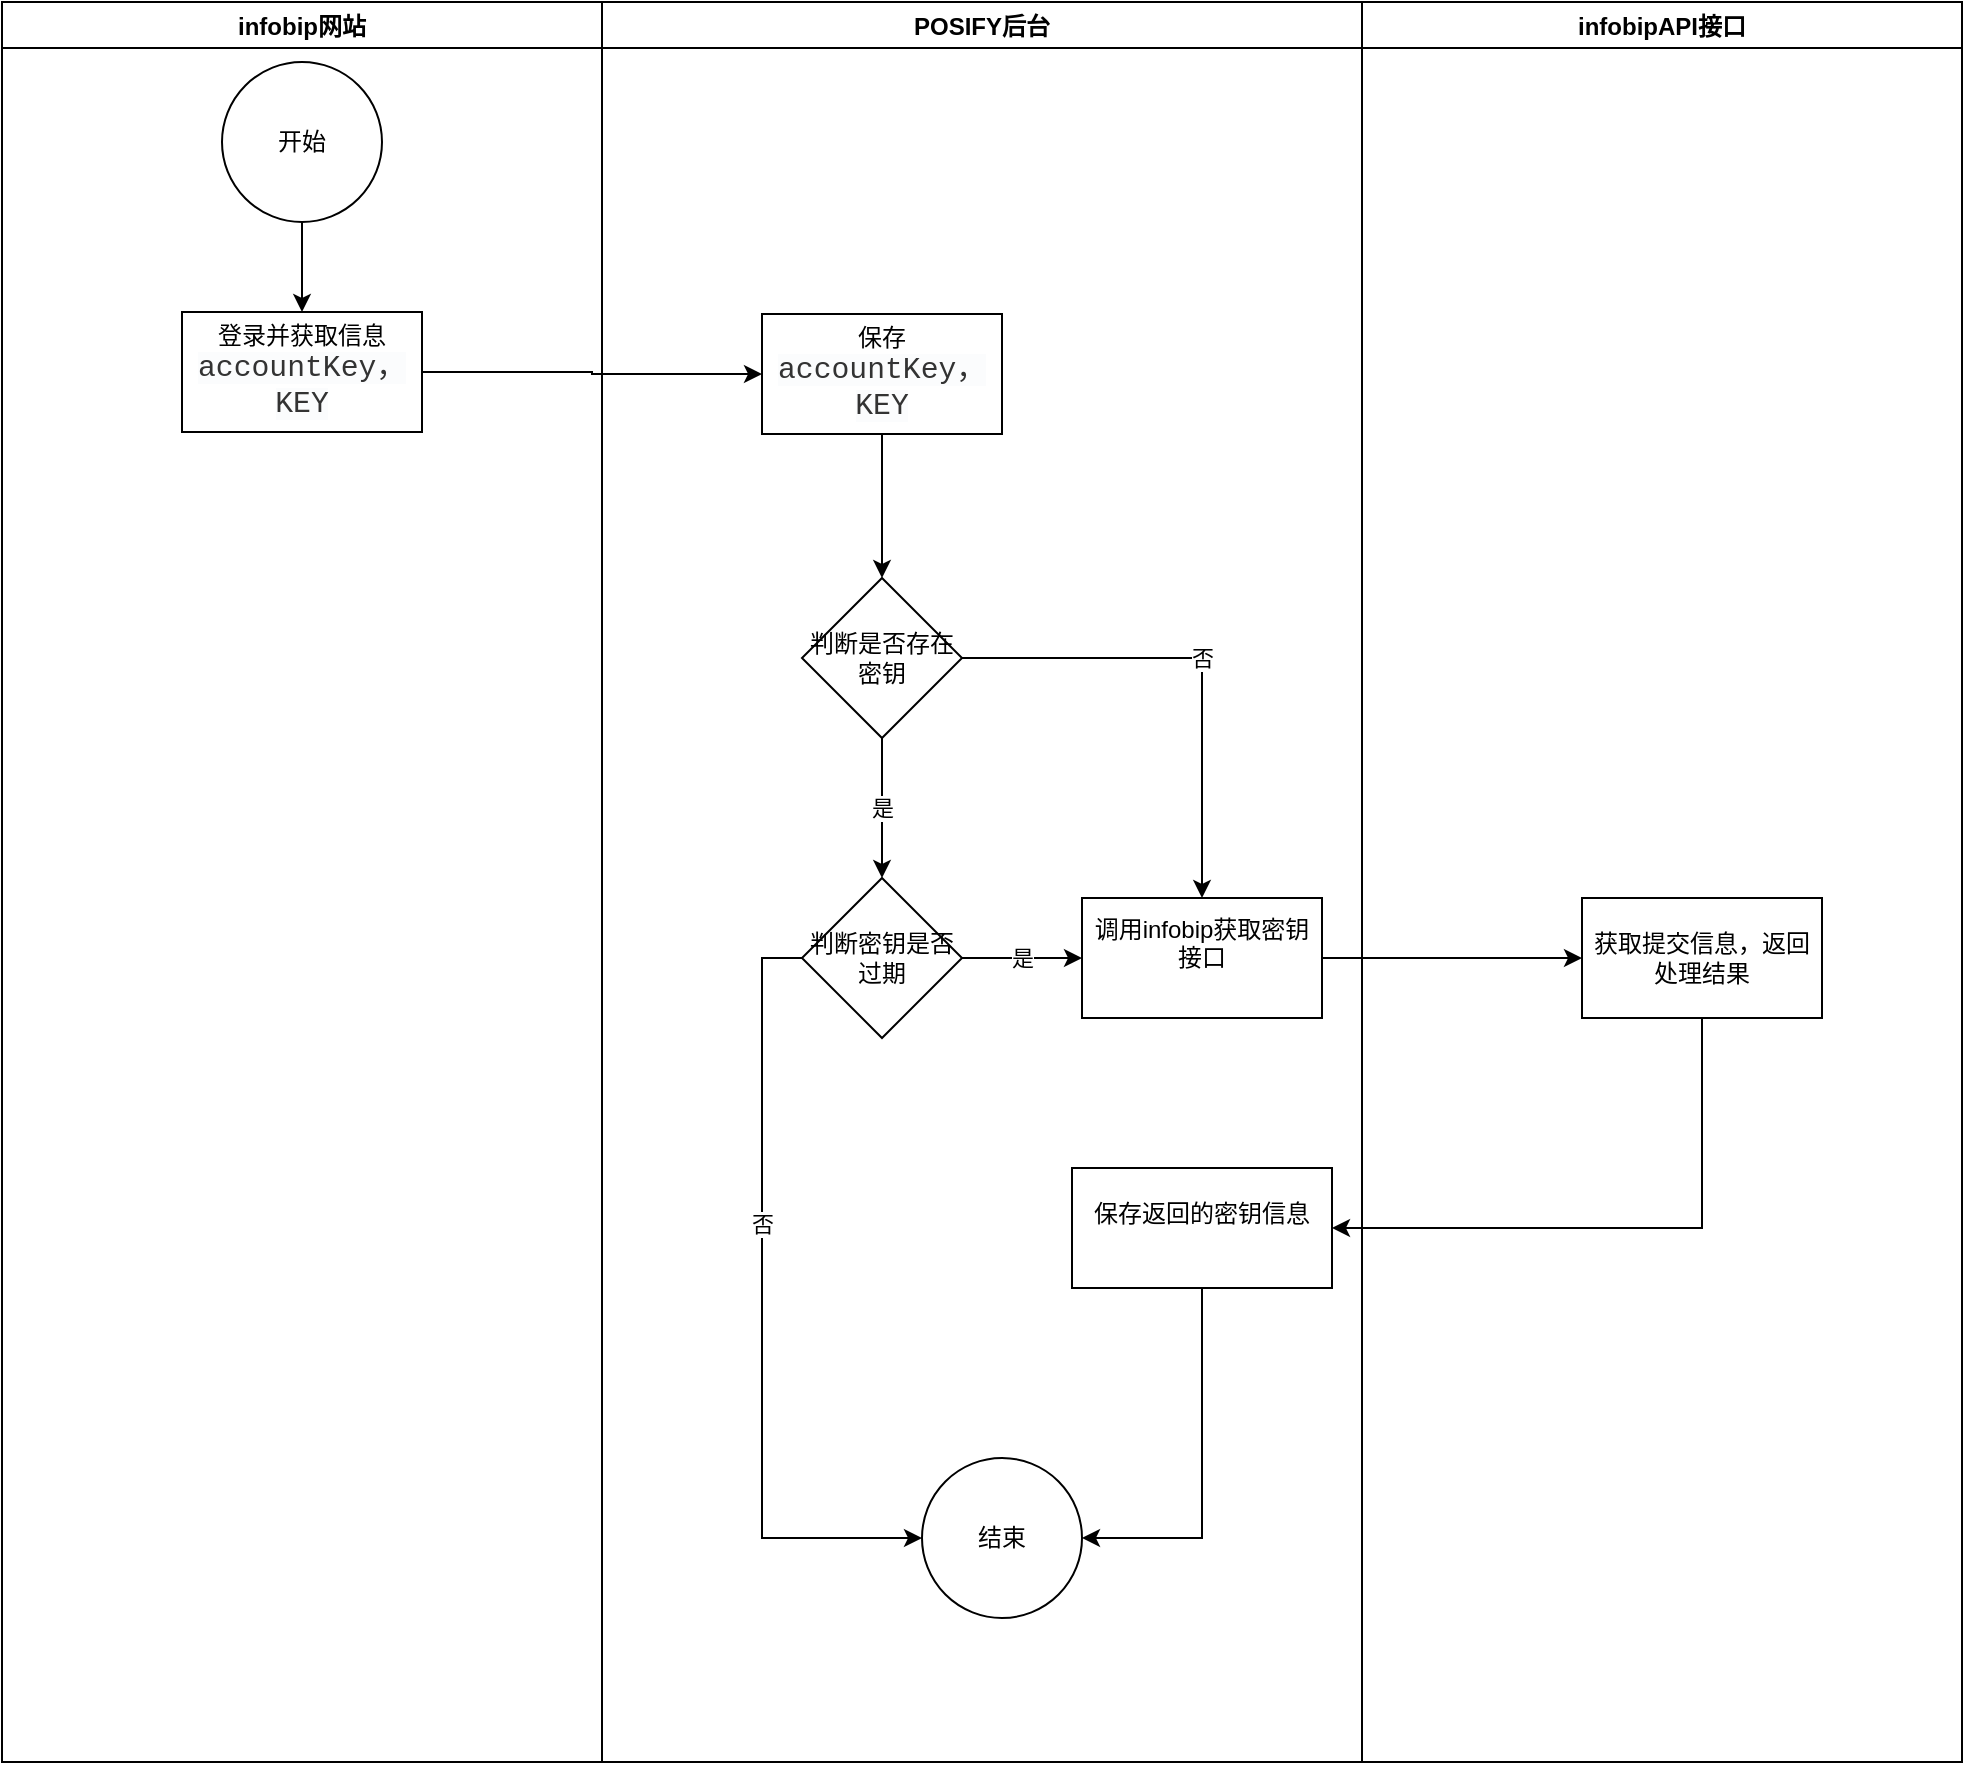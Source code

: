 <mxfile version="15.7.3" type="github" pages="5">
  <diagram id="ryvbqk-ZNsN8QwoeO9NE" name="获取 api密钥">
    <mxGraphModel dx="1504" dy="671" grid="1" gridSize="10" guides="1" tooltips="1" connect="1" arrows="1" fold="1" page="1" pageScale="1" pageWidth="827" pageHeight="1169" math="0" shadow="0">
      <root>
        <mxCell id="0" />
        <mxCell id="1" parent="0" />
        <mxCell id="VXNIJcMGMV9BCOW369Uq-3" value="infobip网站" style="swimlane;" vertex="1" parent="1">
          <mxGeometry x="50" y="40" width="300" height="880" as="geometry" />
        </mxCell>
        <mxCell id="VXNIJcMGMV9BCOW369Uq-4" style="edgeStyle=orthogonalEdgeStyle;rounded=0;orthogonalLoop=1;jettySize=auto;html=1;exitX=0.5;exitY=1;exitDx=0;exitDy=0;entryX=0.5;entryY=0;entryDx=0;entryDy=0;" edge="1" parent="VXNIJcMGMV9BCOW369Uq-3" source="VXNIJcMGMV9BCOW369Uq-1" target="VXNIJcMGMV9BCOW369Uq-2">
          <mxGeometry relative="1" as="geometry" />
        </mxCell>
        <mxCell id="VXNIJcMGMV9BCOW369Uq-1" value="开始" style="ellipse;whiteSpace=wrap;html=1;aspect=fixed;" vertex="1" parent="VXNIJcMGMV9BCOW369Uq-3">
          <mxGeometry x="110" y="30" width="80" height="80" as="geometry" />
        </mxCell>
        <mxCell id="VXNIJcMGMV9BCOW369Uq-2" value="&lt;div&gt;登录并获取信息&lt;/div&gt;&lt;div&gt;&lt;span style=&quot;color: rgb(51 , 51 , 51) ; font-family: &amp;#34;courier&amp;#34; , monospace ; font-size: 14.864px ; font-style: normal ; font-weight: 400 ; letter-spacing: normal ; text-align: left ; text-indent: 0px ; text-transform: none ; word-spacing: 0px ; background-color: rgb(251 , 252 , 253) ; display: inline ; float: none&quot;&gt;accountKey，KEY&lt;/span&gt;&lt;/div&gt;" style="rounded=0;whiteSpace=wrap;html=1;" vertex="1" parent="VXNIJcMGMV9BCOW369Uq-3">
          <mxGeometry x="90" y="155" width="120" height="60" as="geometry" />
        </mxCell>
        <mxCell id="VXNIJcMGMV9BCOW369Uq-5" value="POSIFY后台" style="swimlane;" vertex="1" parent="1">
          <mxGeometry x="350" y="40" width="380" height="880" as="geometry" />
        </mxCell>
        <mxCell id="VXNIJcMGMV9BCOW369Uq-9" value="&lt;div&gt;调用infobip获取密钥接口&lt;/div&gt;&lt;div&gt;&lt;br&gt;&lt;/div&gt;" style="whiteSpace=wrap;html=1;rounded=0;" vertex="1" parent="VXNIJcMGMV9BCOW369Uq-5">
          <mxGeometry x="240" y="448" width="120" height="60" as="geometry" />
        </mxCell>
        <mxCell id="VXNIJcMGMV9BCOW369Uq-18" value="结束" style="ellipse;whiteSpace=wrap;html=1;aspect=fixed;" vertex="1" parent="VXNIJcMGMV9BCOW369Uq-5">
          <mxGeometry x="160" y="728" width="80" height="80" as="geometry" />
        </mxCell>
        <mxCell id="HNuJco2PfjLpffDVuKKM-13" style="edgeStyle=orthogonalEdgeStyle;rounded=0;orthogonalLoop=1;jettySize=auto;html=1;exitX=0.5;exitY=1;exitDx=0;exitDy=0;entryX=1;entryY=0.5;entryDx=0;entryDy=0;" edge="1" parent="VXNIJcMGMV9BCOW369Uq-5" source="qrnkrp61gkWXAQmg1mGy-2" target="VXNIJcMGMV9BCOW369Uq-18">
          <mxGeometry relative="1" as="geometry" />
        </mxCell>
        <mxCell id="qrnkrp61gkWXAQmg1mGy-2" value="&lt;div&gt;保存返回的密钥信息&lt;/div&gt;&lt;div&gt;&lt;br&gt;&lt;/div&gt;" style="whiteSpace=wrap;html=1;rounded=0;" vertex="1" parent="VXNIJcMGMV9BCOW369Uq-5">
          <mxGeometry x="235" y="583" width="130" height="60" as="geometry" />
        </mxCell>
        <mxCell id="HNuJco2PfjLpffDVuKKM-5" style="edgeStyle=orthogonalEdgeStyle;rounded=0;orthogonalLoop=1;jettySize=auto;html=1;exitX=0.5;exitY=1;exitDx=0;exitDy=0;entryX=0.5;entryY=0;entryDx=0;entryDy=0;" edge="1" parent="VXNIJcMGMV9BCOW369Uq-5" source="HNuJco2PfjLpffDVuKKM-1" target="HNuJco2PfjLpffDVuKKM-2">
          <mxGeometry relative="1" as="geometry" />
        </mxCell>
        <mxCell id="HNuJco2PfjLpffDVuKKM-1" value="&lt;div&gt;保存&lt;/div&gt;&lt;div&gt;&lt;span style=&quot;color: rgb(51 , 51 , 51) ; font-family: &amp;#34;courier&amp;#34; , monospace ; font-size: 14.864px ; font-style: normal ; font-weight: 400 ; letter-spacing: normal ; text-align: left ; text-indent: 0px ; text-transform: none ; word-spacing: 0px ; background-color: rgb(251 , 252 , 253) ; display: inline ; float: none&quot;&gt;accountKey，KEY&lt;/span&gt;&lt;/div&gt;" style="rounded=0;whiteSpace=wrap;html=1;" vertex="1" parent="VXNIJcMGMV9BCOW369Uq-5">
          <mxGeometry x="80" y="156" width="120" height="60" as="geometry" />
        </mxCell>
        <mxCell id="HNuJco2PfjLpffDVuKKM-4" value="是" style="edgeStyle=orthogonalEdgeStyle;rounded=0;orthogonalLoop=1;jettySize=auto;html=1;exitX=0.5;exitY=1;exitDx=0;exitDy=0;entryX=0.5;entryY=0;entryDx=0;entryDy=0;" edge="1" parent="VXNIJcMGMV9BCOW369Uq-5" source="HNuJco2PfjLpffDVuKKM-2" target="HNuJco2PfjLpffDVuKKM-3">
          <mxGeometry relative="1" as="geometry" />
        </mxCell>
        <mxCell id="HNuJco2PfjLpffDVuKKM-8" value="否" style="edgeStyle=orthogonalEdgeStyle;rounded=0;orthogonalLoop=1;jettySize=auto;html=1;exitX=1;exitY=0.5;exitDx=0;exitDy=0;entryX=0.5;entryY=0;entryDx=0;entryDy=0;" edge="1" parent="VXNIJcMGMV9BCOW369Uq-5" source="HNuJco2PfjLpffDVuKKM-2" target="VXNIJcMGMV9BCOW369Uq-9">
          <mxGeometry relative="1" as="geometry" />
        </mxCell>
        <mxCell id="HNuJco2PfjLpffDVuKKM-2" value="判断是否存在密钥" style="rhombus;whiteSpace=wrap;html=1;" vertex="1" parent="VXNIJcMGMV9BCOW369Uq-5">
          <mxGeometry x="100" y="288" width="80" height="80" as="geometry" />
        </mxCell>
        <mxCell id="HNuJco2PfjLpffDVuKKM-6" style="edgeStyle=orthogonalEdgeStyle;rounded=0;orthogonalLoop=1;jettySize=auto;html=1;exitX=0;exitY=0.5;exitDx=0;exitDy=0;entryX=0;entryY=0.5;entryDx=0;entryDy=0;" edge="1" parent="VXNIJcMGMV9BCOW369Uq-5" source="HNuJco2PfjLpffDVuKKM-3" target="VXNIJcMGMV9BCOW369Uq-18">
          <mxGeometry relative="1" as="geometry" />
        </mxCell>
        <mxCell id="HNuJco2PfjLpffDVuKKM-7" value="否" style="edgeLabel;html=1;align=center;verticalAlign=middle;resizable=0;points=[];" vertex="1" connectable="0" parent="HNuJco2PfjLpffDVuKKM-6">
          <mxGeometry x="-0.216" relative="1" as="geometry">
            <mxPoint as="offset" />
          </mxGeometry>
        </mxCell>
        <mxCell id="HNuJco2PfjLpffDVuKKM-9" value="是" style="edgeStyle=orthogonalEdgeStyle;rounded=0;orthogonalLoop=1;jettySize=auto;html=1;exitX=1;exitY=0.5;exitDx=0;exitDy=0;entryX=0;entryY=0.5;entryDx=0;entryDy=0;" edge="1" parent="VXNIJcMGMV9BCOW369Uq-5" source="HNuJco2PfjLpffDVuKKM-3" target="VXNIJcMGMV9BCOW369Uq-9">
          <mxGeometry relative="1" as="geometry" />
        </mxCell>
        <mxCell id="HNuJco2PfjLpffDVuKKM-3" value="判断密钥是否过期" style="rhombus;whiteSpace=wrap;html=1;" vertex="1" parent="VXNIJcMGMV9BCOW369Uq-5">
          <mxGeometry x="100" y="438" width="80" height="80" as="geometry" />
        </mxCell>
        <mxCell id="VXNIJcMGMV9BCOW369Uq-11" value="infobipAPI接口" style="swimlane;" vertex="1" parent="1">
          <mxGeometry x="730" y="40" width="300" height="880" as="geometry" />
        </mxCell>
        <mxCell id="VXNIJcMGMV9BCOW369Uq-14" value="&lt;div&gt;获取提交信息，返回处理结果&lt;/div&gt;" style="rounded=0;whiteSpace=wrap;html=1;" vertex="1" parent="VXNIJcMGMV9BCOW369Uq-11">
          <mxGeometry x="110" y="448" width="120" height="60" as="geometry" />
        </mxCell>
        <mxCell id="VXNIJcMGMV9BCOW369Uq-15" style="edgeStyle=orthogonalEdgeStyle;rounded=0;orthogonalLoop=1;jettySize=auto;html=1;exitX=1;exitY=0.5;exitDx=0;exitDy=0;entryX=0;entryY=0.5;entryDx=0;entryDy=0;" edge="1" parent="1" source="VXNIJcMGMV9BCOW369Uq-9" target="VXNIJcMGMV9BCOW369Uq-14">
          <mxGeometry relative="1" as="geometry" />
        </mxCell>
        <mxCell id="qrnkrp61gkWXAQmg1mGy-3" style="edgeStyle=orthogonalEdgeStyle;rounded=0;orthogonalLoop=1;jettySize=auto;html=1;exitX=0.5;exitY=1;exitDx=0;exitDy=0;entryX=1;entryY=0.5;entryDx=0;entryDy=0;" edge="1" parent="1" source="VXNIJcMGMV9BCOW369Uq-14" target="qrnkrp61gkWXAQmg1mGy-2">
          <mxGeometry relative="1" as="geometry" />
        </mxCell>
        <mxCell id="HNuJco2PfjLpffDVuKKM-15" style="edgeStyle=orthogonalEdgeStyle;rounded=0;orthogonalLoop=1;jettySize=auto;html=1;exitX=1;exitY=0.5;exitDx=0;exitDy=0;entryX=0;entryY=0.5;entryDx=0;entryDy=0;" edge="1" parent="1" source="VXNIJcMGMV9BCOW369Uq-2" target="HNuJco2PfjLpffDVuKKM-1">
          <mxGeometry relative="1" as="geometry" />
        </mxCell>
      </root>
    </mxGraphModel>
  </diagram>
  <diagram id="_30CKgocaFx55ZzXazts" name="发送短信">
    <mxGraphModel dx="2331" dy="671" grid="1" gridSize="10" guides="1" tooltips="1" connect="1" arrows="1" fold="1" page="1" pageScale="1" pageWidth="827" pageHeight="1169" math="0" shadow="0">
      <root>
        <mxCell id="8a_C5NSylt2EwznAyfNQ-0" />
        <mxCell id="8a_C5NSylt2EwznAyfNQ-1" parent="8a_C5NSylt2EwznAyfNQ-0" />
        <mxCell id="8a_C5NSylt2EwznAyfNQ-2" value="商户" style="swimlane;" vertex="1" parent="8a_C5NSylt2EwznAyfNQ-1">
          <mxGeometry x="102" y="70" width="280" height="1670" as="geometry" />
        </mxCell>
        <mxCell id="KUuGD_P3ka4CuAPp_erH-10" style="edgeStyle=orthogonalEdgeStyle;rounded=0;orthogonalLoop=1;jettySize=auto;html=1;exitX=0.5;exitY=1;exitDx=0;exitDy=0;entryX=0.5;entryY=0;entryDx=0;entryDy=0;" edge="1" parent="8a_C5NSylt2EwznAyfNQ-2" source="KUuGD_P3ka4CuAPp_erH-3" target="KUuGD_P3ka4CuAPp_erH-4">
          <mxGeometry relative="1" as="geometry" />
        </mxCell>
        <mxCell id="KUuGD_P3ka4CuAPp_erH-3" value="登录并进入订单处理页面" style="rounded=0;whiteSpace=wrap;html=1;" vertex="1" parent="8a_C5NSylt2EwznAyfNQ-2">
          <mxGeometry x="80" y="413" width="120" height="60" as="geometry" />
        </mxCell>
        <mxCell id="KUuGD_P3ka4CuAPp_erH-4" value="确认订单" style="rounded=0;whiteSpace=wrap;html=1;" vertex="1" parent="8a_C5NSylt2EwznAyfNQ-2">
          <mxGeometry x="80" y="513" width="120" height="60" as="geometry" />
        </mxCell>
        <mxCell id="KUuGD_P3ka4CuAPp_erH-5" value="posify后台" style="swimlane;" vertex="1" parent="8a_C5NSylt2EwznAyfNQ-1">
          <mxGeometry x="382" y="70" width="288" height="1670" as="geometry" />
        </mxCell>
        <mxCell id="U_s81cUUKT0DK98eSvAj-14" style="edgeStyle=orthogonalEdgeStyle;rounded=0;orthogonalLoop=1;jettySize=auto;html=1;exitX=0.5;exitY=1;exitDx=0;exitDy=0;entryX=0.5;entryY=0;entryDx=0;entryDy=0;" edge="1" parent="KUuGD_P3ka4CuAPp_erH-5" source="U_s81cUUKT0DK98eSvAj-11" target="U_s81cUUKT0DK98eSvAj-13">
          <mxGeometry relative="1" as="geometry" />
        </mxCell>
        <mxCell id="U_s81cUUKT0DK98eSvAj-11" value="&lt;div&gt;获取订单状态&lt;/div&gt;&lt;div&gt;商户信息&lt;br&gt;&lt;/div&gt;" style="rounded=0;whiteSpace=wrap;html=1;" vertex="1" parent="KUuGD_P3ka4CuAPp_erH-5">
          <mxGeometry x="79" y="513" width="120" height="60" as="geometry" />
        </mxCell>
        <mxCell id="U_s81cUUKT0DK98eSvAj-17" style="edgeStyle=orthogonalEdgeStyle;rounded=0;orthogonalLoop=1;jettySize=auto;html=1;exitX=0.5;exitY=1;exitDx=0;exitDy=0;entryX=0.5;entryY=0;entryDx=0;entryDy=0;" edge="1" parent="KUuGD_P3ka4CuAPp_erH-5" source="U_s81cUUKT0DK98eSvAj-13" target="U_s81cUUKT0DK98eSvAj-15">
          <mxGeometry relative="1" as="geometry" />
        </mxCell>
        <mxCell id="U_s81cUUKT0DK98eSvAj-18" value="是" style="edgeLabel;html=1;align=center;verticalAlign=middle;resizable=0;points=[];" vertex="1" connectable="0" parent="U_s81cUUKT0DK98eSvAj-17">
          <mxGeometry x="-0.347" relative="1" as="geometry">
            <mxPoint as="offset" />
          </mxGeometry>
        </mxCell>
        <mxCell id="U_s81cUUKT0DK98eSvAj-13" value="判断是否有infobip短信通知权限" style="rhombus;whiteSpace=wrap;html=1;" vertex="1" parent="KUuGD_P3ka4CuAPp_erH-5">
          <mxGeometry x="69" y="633" width="140" height="90" as="geometry" />
        </mxCell>
        <mxCell id="U_s81cUUKT0DK98eSvAj-24" style="edgeStyle=orthogonalEdgeStyle;rounded=0;orthogonalLoop=1;jettySize=auto;html=1;exitX=0.5;exitY=1;exitDx=0;exitDy=0;entryX=0.5;entryY=0;entryDx=0;entryDy=0;" edge="1" parent="KUuGD_P3ka4CuAPp_erH-5" source="U_s81cUUKT0DK98eSvAj-15" target="U_s81cUUKT0DK98eSvAj-23">
          <mxGeometry relative="1" as="geometry" />
        </mxCell>
        <mxCell id="U_s81cUUKT0DK98eSvAj-25" value="否" style="edgeLabel;html=1;align=center;verticalAlign=middle;resizable=0;points=[];" vertex="1" connectable="0" parent="U_s81cUUKT0DK98eSvAj-24">
          <mxGeometry x="-0.273" y="-1" relative="1" as="geometry">
            <mxPoint as="offset" />
          </mxGeometry>
        </mxCell>
        <mxCell id="U_s81cUUKT0DK98eSvAj-15" value="判断权限是否过期" style="rhombus;whiteSpace=wrap;html=1;" vertex="1" parent="KUuGD_P3ka4CuAPp_erH-5">
          <mxGeometry x="69" y="793" width="140" height="90" as="geometry" />
        </mxCell>
        <mxCell id="_tnfDghtLD2WAHfriU_H-1" style="edgeStyle=orthogonalEdgeStyle;rounded=0;orthogonalLoop=1;jettySize=auto;html=1;exitX=0.5;exitY=1;exitDx=0;exitDy=0;" edge="1" parent="KUuGD_P3ka4CuAPp_erH-5" source="U_s81cUUKT0DK98eSvAj-23" target="_tnfDghtLD2WAHfriU_H-0">
          <mxGeometry relative="1" as="geometry" />
        </mxCell>
        <mxCell id="U_s81cUUKT0DK98eSvAj-23" value="获取确认订单模板内容、订购用户手机号" style="rounded=0;whiteSpace=wrap;html=1;" vertex="1" parent="KUuGD_P3ka4CuAPp_erH-5">
          <mxGeometry x="79" y="963" width="120" height="60" as="geometry" />
        </mxCell>
        <mxCell id="_tnfDghtLD2WAHfriU_H-2" style="edgeStyle=orthogonalEdgeStyle;rounded=0;orthogonalLoop=1;jettySize=auto;html=1;exitX=0.5;exitY=1;exitDx=0;exitDy=0;entryX=0.5;entryY=0;entryDx=0;entryDy=0;" edge="1" parent="KUuGD_P3ka4CuAPp_erH-5" source="_tnfDghtLD2WAHfriU_H-0" target="KUuGD_P3ka4CuAPp_erH-14">
          <mxGeometry relative="1" as="geometry" />
        </mxCell>
        <mxCell id="_tnfDghtLD2WAHfriU_H-0" value="获取infobip密钥" style="rounded=0;whiteSpace=wrap;html=1;" vertex="1" parent="KUuGD_P3ka4CuAPp_erH-5">
          <mxGeometry x="79" y="1083" width="120" height="60" as="geometry" />
        </mxCell>
        <mxCell id="_tnfDghtLD2WAHfriU_H-9" style="edgeStyle=orthogonalEdgeStyle;rounded=0;orthogonalLoop=1;jettySize=auto;html=1;exitX=0.5;exitY=1;exitDx=0;exitDy=0;" edge="1" parent="KUuGD_P3ka4CuAPp_erH-5" source="KUuGD_P3ka4CuAPp_erH-14" target="_tnfDghtLD2WAHfriU_H-8">
          <mxGeometry relative="1" as="geometry" />
        </mxCell>
        <mxCell id="KUuGD_P3ka4CuAPp_erH-14" value="调用infobipAPI短信发送接口" style="rounded=0;whiteSpace=wrap;html=1;" vertex="1" parent="KUuGD_P3ka4CuAPp_erH-5">
          <mxGeometry x="79" y="1193" width="120" height="60" as="geometry" />
        </mxCell>
        <mxCell id="U_s81cUUKT0DK98eSvAj-9" value="保存订购信息并生成订单信息" style="rounded=0;whiteSpace=wrap;html=1;" vertex="1" parent="KUuGD_P3ka4CuAPp_erH-5">
          <mxGeometry x="87" y="340" width="120" height="60" as="geometry" />
        </mxCell>
        <mxCell id="_tnfDghtLD2WAHfriU_H-8" value="保存短信内容到数据库" style="rounded=0;whiteSpace=wrap;html=1;" vertex="1" parent="KUuGD_P3ka4CuAPp_erH-5">
          <mxGeometry x="79" y="1310" width="120" height="60" as="geometry" />
        </mxCell>
        <mxCell id="U_s81cUUKT0DK98eSvAj-0" value="购物用户" style="swimlane;" vertex="1" parent="8a_C5NSylt2EwznAyfNQ-1">
          <mxGeometry x="-178" y="70" width="280" height="1670" as="geometry" />
        </mxCell>
        <mxCell id="U_s81cUUKT0DK98eSvAj-1" style="edgeStyle=orthogonalEdgeStyle;rounded=0;orthogonalLoop=1;jettySize=auto;html=1;exitX=0.5;exitY=1;exitDx=0;exitDy=0;entryX=0.5;entryY=0;entryDx=0;entryDy=0;" edge="1" parent="U_s81cUUKT0DK98eSvAj-0" source="U_s81cUUKT0DK98eSvAj-2" target="U_s81cUUKT0DK98eSvAj-4">
          <mxGeometry relative="1" as="geometry" />
        </mxCell>
        <mxCell id="U_s81cUUKT0DK98eSvAj-2" value="开始" style="ellipse;whiteSpace=wrap;html=1;aspect=fixed;" vertex="1" parent="U_s81cUUKT0DK98eSvAj-0">
          <mxGeometry x="100" y="40" width="80" height="80" as="geometry" />
        </mxCell>
        <mxCell id="U_s81cUUKT0DK98eSvAj-3" style="edgeStyle=orthogonalEdgeStyle;rounded=0;orthogonalLoop=1;jettySize=auto;html=1;exitX=0.5;exitY=1;exitDx=0;exitDy=0;entryX=0.5;entryY=0;entryDx=0;entryDy=0;" edge="1" parent="U_s81cUUKT0DK98eSvAj-0" source="U_s81cUUKT0DK98eSvAj-4" target="U_s81cUUKT0DK98eSvAj-6">
          <mxGeometry relative="1" as="geometry" />
        </mxCell>
        <mxCell id="U_s81cUUKT0DK98eSvAj-4" value="选购商品" style="rounded=0;whiteSpace=wrap;html=1;" vertex="1" parent="U_s81cUUKT0DK98eSvAj-0">
          <mxGeometry x="80" y="150" width="120" height="60" as="geometry" />
        </mxCell>
        <mxCell id="U_s81cUUKT0DK98eSvAj-5" style="edgeStyle=orthogonalEdgeStyle;rounded=0;orthogonalLoop=1;jettySize=auto;html=1;exitX=0.5;exitY=1;exitDx=0;exitDy=0;entryX=0.5;entryY=0;entryDx=0;entryDy=0;" edge="1" parent="U_s81cUUKT0DK98eSvAj-0" source="U_s81cUUKT0DK98eSvAj-6" target="U_s81cUUKT0DK98eSvAj-7">
          <mxGeometry relative="1" as="geometry" />
        </mxCell>
        <mxCell id="U_s81cUUKT0DK98eSvAj-6" value="&lt;div&gt;支付订购&lt;/div&gt;&lt;div&gt;选择订阅通知&lt;br&gt;&lt;/div&gt;" style="rounded=0;whiteSpace=wrap;html=1;" vertex="1" parent="U_s81cUUKT0DK98eSvAj-0">
          <mxGeometry x="80" y="250" width="120" height="60" as="geometry" />
        </mxCell>
        <mxCell id="U_s81cUUKT0DK98eSvAj-7" value="确认订购" style="rounded=0;whiteSpace=wrap;html=1;" vertex="1" parent="U_s81cUUKT0DK98eSvAj-0">
          <mxGeometry x="80" y="340" width="120" height="60" as="geometry" />
        </mxCell>
        <mxCell id="KUuGD_P3ka4CuAPp_erH-27" value="结束" style="ellipse;whiteSpace=wrap;html=1;aspect=fixed;" vertex="1" parent="U_s81cUUKT0DK98eSvAj-0">
          <mxGeometry x="90" y="1510" width="80" height="80" as="geometry" />
        </mxCell>
        <mxCell id="_tnfDghtLD2WAHfriU_H-6" style="edgeStyle=orthogonalEdgeStyle;rounded=0;orthogonalLoop=1;jettySize=auto;html=1;exitX=0.5;exitY=1;exitDx=0;exitDy=0;entryX=0.5;entryY=0;entryDx=0;entryDy=0;" edge="1" parent="U_s81cUUKT0DK98eSvAj-0" source="KUuGD_P3ka4CuAPp_erH-26" target="KUuGD_P3ka4CuAPp_erH-27">
          <mxGeometry relative="1" as="geometry" />
        </mxCell>
        <mxCell id="KUuGD_P3ka4CuAPp_erH-26" value="接收信息(whatsapp)" style="rounded=0;whiteSpace=wrap;html=1;" vertex="1" parent="U_s81cUUKT0DK98eSvAj-0">
          <mxGeometry x="70" y="1390" width="120" height="60" as="geometry" />
        </mxCell>
        <mxCell id="U_s81cUUKT0DK98eSvAj-10" style="edgeStyle=orthogonalEdgeStyle;rounded=0;orthogonalLoop=1;jettySize=auto;html=1;exitX=1;exitY=0.5;exitDx=0;exitDy=0;entryX=0;entryY=0.5;entryDx=0;entryDy=0;" edge="1" parent="8a_C5NSylt2EwznAyfNQ-1" source="U_s81cUUKT0DK98eSvAj-7" target="U_s81cUUKT0DK98eSvAj-9">
          <mxGeometry relative="1" as="geometry" />
        </mxCell>
        <mxCell id="U_s81cUUKT0DK98eSvAj-12" style="edgeStyle=orthogonalEdgeStyle;rounded=0;orthogonalLoop=1;jettySize=auto;html=1;exitX=1;exitY=0.5;exitDx=0;exitDy=0;entryX=0;entryY=0.5;entryDx=0;entryDy=0;" edge="1" parent="8a_C5NSylt2EwznAyfNQ-1" source="KUuGD_P3ka4CuAPp_erH-4" target="U_s81cUUKT0DK98eSvAj-11">
          <mxGeometry relative="1" as="geometry" />
        </mxCell>
        <mxCell id="U_s81cUUKT0DK98eSvAj-19" style="edgeStyle=orthogonalEdgeStyle;rounded=0;orthogonalLoop=1;jettySize=auto;html=1;exitX=1;exitY=0.5;exitDx=0;exitDy=0;" edge="1" parent="8a_C5NSylt2EwznAyfNQ-1" source="U_s81cUUKT0DK98eSvAj-13">
          <mxGeometry relative="1" as="geometry">
            <mxPoint x="1010" y="675" as="sourcePoint" />
            <mxPoint x="-10" y="1620" as="targetPoint" />
            <Array as="points">
              <mxPoint x="1020" y="748" />
              <mxPoint x="1020" y="1620" />
            </Array>
          </mxGeometry>
        </mxCell>
        <mxCell id="U_s81cUUKT0DK98eSvAj-20" value="否" style="edgeLabel;html=1;align=center;verticalAlign=middle;resizable=0;points=[];" vertex="1" connectable="0" parent="U_s81cUUKT0DK98eSvAj-19">
          <mxGeometry x="-0.414" y="3" relative="1" as="geometry">
            <mxPoint as="offset" />
          </mxGeometry>
        </mxCell>
        <mxCell id="U_s81cUUKT0DK98eSvAj-21" style="edgeStyle=orthogonalEdgeStyle;rounded=0;orthogonalLoop=1;jettySize=auto;html=1;exitX=1;exitY=0.5;exitDx=0;exitDy=0;entryX=1;entryY=0.5;entryDx=0;entryDy=0;" edge="1" parent="8a_C5NSylt2EwznAyfNQ-1" source="U_s81cUUKT0DK98eSvAj-15" target="KUuGD_P3ka4CuAPp_erH-27">
          <mxGeometry relative="1" as="geometry">
            <mxPoint x="1080" y="1660" as="targetPoint" />
            <Array as="points">
              <mxPoint x="940" y="908" />
              <mxPoint x="940" y="1620" />
            </Array>
          </mxGeometry>
        </mxCell>
        <mxCell id="U_s81cUUKT0DK98eSvAj-22" value="是" style="edgeLabel;html=1;align=center;verticalAlign=middle;resizable=0;points=[];" vertex="1" connectable="0" parent="U_s81cUUKT0DK98eSvAj-21">
          <mxGeometry x="-0.63" y="2" relative="1" as="geometry">
            <mxPoint as="offset" />
          </mxGeometry>
        </mxCell>
        <mxCell id="KUuGD_P3ka4CuAPp_erH-0" value="infobipAPI接口" style="swimlane;" vertex="1" parent="8a_C5NSylt2EwznAyfNQ-1">
          <mxGeometry x="670" y="70" width="390" height="1670" as="geometry" />
        </mxCell>
        <mxCell id="KUuGD_P3ka4CuAPp_erH-15" value="获取短信内容并转发到用户" style="rounded=0;whiteSpace=wrap;html=1;" vertex="1" parent="KUuGD_P3ka4CuAPp_erH-0">
          <mxGeometry x="100" y="1193" width="120" height="60" as="geometry" />
        </mxCell>
        <mxCell id="_tnfDghtLD2WAHfriU_H-3" style="edgeStyle=orthogonalEdgeStyle;rounded=0;orthogonalLoop=1;jettySize=auto;html=1;exitX=1;exitY=0.5;exitDx=0;exitDy=0;entryX=0;entryY=0.5;entryDx=0;entryDy=0;" edge="1" parent="8a_C5NSylt2EwznAyfNQ-1" source="KUuGD_P3ka4CuAPp_erH-14" target="KUuGD_P3ka4CuAPp_erH-15">
          <mxGeometry relative="1" as="geometry" />
        </mxCell>
        <mxCell id="_tnfDghtLD2WAHfriU_H-5" style="edgeStyle=orthogonalEdgeStyle;rounded=0;orthogonalLoop=1;jettySize=auto;html=1;exitX=0.5;exitY=1;exitDx=0;exitDy=0;entryX=1;entryY=0.5;entryDx=0;entryDy=0;" edge="1" parent="8a_C5NSylt2EwznAyfNQ-1" source="KUuGD_P3ka4CuAPp_erH-15" target="KUuGD_P3ka4CuAPp_erH-26">
          <mxGeometry relative="1" as="geometry" />
        </mxCell>
        <mxCell id="_tnfDghtLD2WAHfriU_H-7" style="edgeStyle=orthogonalEdgeStyle;rounded=0;orthogonalLoop=1;jettySize=auto;html=1;exitX=0.5;exitY=1;exitDx=0;exitDy=0;entryX=1;entryY=0.5;entryDx=0;entryDy=0;" edge="1" parent="8a_C5NSylt2EwznAyfNQ-1" source="U_s81cUUKT0DK98eSvAj-9" target="KUuGD_P3ka4CuAPp_erH-3">
          <mxGeometry relative="1" as="geometry" />
        </mxCell>
      </root>
    </mxGraphModel>
  </diagram>
  <diagram name="发送文档" id="vFY1YneG36RUMzljFE0W">
    <mxGraphModel dx="2653" dy="814" grid="1" gridSize="10" guides="1" tooltips="1" connect="1" arrows="1" fold="1" page="1" pageScale="1" pageWidth="827" pageHeight="1169" math="0" shadow="0">
      <root>
        <mxCell id="IuBdFuqL8A6OsUO_qp1P-0" />
        <mxCell id="IuBdFuqL8A6OsUO_qp1P-1" parent="IuBdFuqL8A6OsUO_qp1P-0" />
        <mxCell id="Ab3Yeertppf3IKl7M-9i-0" value="商户" style="swimlane;" vertex="1" parent="IuBdFuqL8A6OsUO_qp1P-1">
          <mxGeometry x="102" y="70" width="280" height="1670" as="geometry" />
        </mxCell>
        <mxCell id="Ab3Yeertppf3IKl7M-9i-1" style="edgeStyle=orthogonalEdgeStyle;rounded=0;orthogonalLoop=1;jettySize=auto;html=1;exitX=0.5;exitY=1;exitDx=0;exitDy=0;entryX=0.5;entryY=0;entryDx=0;entryDy=0;" edge="1" parent="Ab3Yeertppf3IKl7M-9i-0" source="Ab3Yeertppf3IKl7M-9i-2" target="Ab3Yeertppf3IKl7M-9i-3">
          <mxGeometry relative="1" as="geometry" />
        </mxCell>
        <mxCell id="Ab3Yeertppf3IKl7M-9i-2" value="登录并进入订单处理页面" style="rounded=0;whiteSpace=wrap;html=1;" vertex="1" parent="Ab3Yeertppf3IKl7M-9i-0">
          <mxGeometry x="80" y="413" width="120" height="60" as="geometry" />
        </mxCell>
        <mxCell id="Ab3Yeertppf3IKl7M-9i-3" value="确认订单" style="rounded=0;whiteSpace=wrap;html=1;" vertex="1" parent="Ab3Yeertppf3IKl7M-9i-0">
          <mxGeometry x="80" y="513" width="120" height="60" as="geometry" />
        </mxCell>
        <mxCell id="Ab3Yeertppf3IKl7M-9i-4" value="posify后台" style="swimlane;" vertex="1" parent="IuBdFuqL8A6OsUO_qp1P-1">
          <mxGeometry x="382" y="70" width="288" height="1670" as="geometry" />
        </mxCell>
        <mxCell id="Ab3Yeertppf3IKl7M-9i-5" style="edgeStyle=orthogonalEdgeStyle;rounded=0;orthogonalLoop=1;jettySize=auto;html=1;exitX=0.5;exitY=1;exitDx=0;exitDy=0;entryX=0.5;entryY=0;entryDx=0;entryDy=0;" edge="1" parent="Ab3Yeertppf3IKl7M-9i-4" source="Ab3Yeertppf3IKl7M-9i-6" target="Ab3Yeertppf3IKl7M-9i-9">
          <mxGeometry relative="1" as="geometry" />
        </mxCell>
        <mxCell id="Ab3Yeertppf3IKl7M-9i-6" value="&lt;div&gt;获取订单状态&lt;/div&gt;&lt;div&gt;商户信息&lt;br&gt;&lt;/div&gt;" style="rounded=0;whiteSpace=wrap;html=1;" vertex="1" parent="Ab3Yeertppf3IKl7M-9i-4">
          <mxGeometry x="79" y="513" width="120" height="60" as="geometry" />
        </mxCell>
        <mxCell id="Ab3Yeertppf3IKl7M-9i-7" style="edgeStyle=orthogonalEdgeStyle;rounded=0;orthogonalLoop=1;jettySize=auto;html=1;exitX=0.5;exitY=1;exitDx=0;exitDy=0;entryX=0.5;entryY=0;entryDx=0;entryDy=0;" edge="1" parent="Ab3Yeertppf3IKl7M-9i-4" source="Ab3Yeertppf3IKl7M-9i-9" target="Ab3Yeertppf3IKl7M-9i-12">
          <mxGeometry relative="1" as="geometry" />
        </mxCell>
        <mxCell id="Ab3Yeertppf3IKl7M-9i-8" value="是" style="edgeLabel;html=1;align=center;verticalAlign=middle;resizable=0;points=[];" vertex="1" connectable="0" parent="Ab3Yeertppf3IKl7M-9i-7">
          <mxGeometry x="-0.347" relative="1" as="geometry">
            <mxPoint as="offset" />
          </mxGeometry>
        </mxCell>
        <mxCell id="Ab3Yeertppf3IKl7M-9i-9" value="判断是否有infobip文档权限" style="rhombus;whiteSpace=wrap;html=1;" vertex="1" parent="Ab3Yeertppf3IKl7M-9i-4">
          <mxGeometry x="69" y="633" width="140" height="90" as="geometry" />
        </mxCell>
        <mxCell id="Ab3Yeertppf3IKl7M-9i-10" style="edgeStyle=orthogonalEdgeStyle;rounded=0;orthogonalLoop=1;jettySize=auto;html=1;exitX=0.5;exitY=1;exitDx=0;exitDy=0;entryX=0.5;entryY=0;entryDx=0;entryDy=0;" edge="1" parent="Ab3Yeertppf3IKl7M-9i-4" source="Ab3Yeertppf3IKl7M-9i-12" target="Ab3Yeertppf3IKl7M-9i-14">
          <mxGeometry relative="1" as="geometry" />
        </mxCell>
        <mxCell id="Ab3Yeertppf3IKl7M-9i-11" value="否" style="edgeLabel;html=1;align=center;verticalAlign=middle;resizable=0;points=[];" vertex="1" connectable="0" parent="Ab3Yeertppf3IKl7M-9i-10">
          <mxGeometry x="-0.273" y="-1" relative="1" as="geometry">
            <mxPoint as="offset" />
          </mxGeometry>
        </mxCell>
        <mxCell id="Ab3Yeertppf3IKl7M-9i-12" value="判断权限是否过期" style="rhombus;whiteSpace=wrap;html=1;" vertex="1" parent="Ab3Yeertppf3IKl7M-9i-4">
          <mxGeometry x="69" y="793" width="140" height="90" as="geometry" />
        </mxCell>
        <mxCell id="Ab3Yeertppf3IKl7M-9i-13" style="edgeStyle=orthogonalEdgeStyle;rounded=0;orthogonalLoop=1;jettySize=auto;html=1;exitX=0.5;exitY=1;exitDx=0;exitDy=0;" edge="1" parent="Ab3Yeertppf3IKl7M-9i-4" source="Ab3Yeertppf3IKl7M-9i-14" target="Ab3Yeertppf3IKl7M-9i-16">
          <mxGeometry relative="1" as="geometry" />
        </mxCell>
        <mxCell id="Ab3Yeertppf3IKl7M-9i-14" value="获取文档url地址、订购用户手机号" style="rounded=0;whiteSpace=wrap;html=1;" vertex="1" parent="Ab3Yeertppf3IKl7M-9i-4">
          <mxGeometry x="79" y="963" width="120" height="60" as="geometry" />
        </mxCell>
        <mxCell id="Ab3Yeertppf3IKl7M-9i-15" style="edgeStyle=orthogonalEdgeStyle;rounded=0;orthogonalLoop=1;jettySize=auto;html=1;exitX=0.5;exitY=1;exitDx=0;exitDy=0;entryX=0.5;entryY=0;entryDx=0;entryDy=0;" edge="1" parent="Ab3Yeertppf3IKl7M-9i-4" source="Ab3Yeertppf3IKl7M-9i-16" target="Ab3Yeertppf3IKl7M-9i-18">
          <mxGeometry relative="1" as="geometry" />
        </mxCell>
        <mxCell id="Ab3Yeertppf3IKl7M-9i-16" value="获取infobip密钥" style="rounded=0;whiteSpace=wrap;html=1;" vertex="1" parent="Ab3Yeertppf3IKl7M-9i-4">
          <mxGeometry x="79" y="1083" width="120" height="60" as="geometry" />
        </mxCell>
        <mxCell id="Ab3Yeertppf3IKl7M-9i-17" style="edgeStyle=orthogonalEdgeStyle;rounded=0;orthogonalLoop=1;jettySize=auto;html=1;exitX=0.5;exitY=1;exitDx=0;exitDy=0;" edge="1" parent="Ab3Yeertppf3IKl7M-9i-4" source="Ab3Yeertppf3IKl7M-9i-18" target="Ab3Yeertppf3IKl7M-9i-20">
          <mxGeometry relative="1" as="geometry" />
        </mxCell>
        <mxCell id="Ab3Yeertppf3IKl7M-9i-18" value="调用infobipAPI文档发送接口" style="rounded=0;whiteSpace=wrap;html=1;" vertex="1" parent="Ab3Yeertppf3IKl7M-9i-4">
          <mxGeometry x="79" y="1193" width="120" height="60" as="geometry" />
        </mxCell>
        <mxCell id="Ab3Yeertppf3IKl7M-9i-19" value="保存订购信息并生成订单信息" style="rounded=0;whiteSpace=wrap;html=1;" vertex="1" parent="Ab3Yeertppf3IKl7M-9i-4">
          <mxGeometry x="87" y="340" width="120" height="60" as="geometry" />
        </mxCell>
        <mxCell id="Ab3Yeertppf3IKl7M-9i-20" value="保存内容到数据库" style="rounded=0;whiteSpace=wrap;html=1;" vertex="1" parent="Ab3Yeertppf3IKl7M-9i-4">
          <mxGeometry x="79" y="1310" width="120" height="60" as="geometry" />
        </mxCell>
        <mxCell id="Ab3Yeertppf3IKl7M-9i-21" value="购物用户" style="swimlane;" vertex="1" parent="IuBdFuqL8A6OsUO_qp1P-1">
          <mxGeometry x="-178" y="70" width="280" height="1670" as="geometry" />
        </mxCell>
        <mxCell id="Ab3Yeertppf3IKl7M-9i-22" style="edgeStyle=orthogonalEdgeStyle;rounded=0;orthogonalLoop=1;jettySize=auto;html=1;exitX=0.5;exitY=1;exitDx=0;exitDy=0;entryX=0.5;entryY=0;entryDx=0;entryDy=0;" edge="1" parent="Ab3Yeertppf3IKl7M-9i-21" source="Ab3Yeertppf3IKl7M-9i-23" target="Ab3Yeertppf3IKl7M-9i-25">
          <mxGeometry relative="1" as="geometry" />
        </mxCell>
        <mxCell id="Ab3Yeertppf3IKl7M-9i-23" value="开始" style="ellipse;whiteSpace=wrap;html=1;aspect=fixed;" vertex="1" parent="Ab3Yeertppf3IKl7M-9i-21">
          <mxGeometry x="100" y="40" width="80" height="80" as="geometry" />
        </mxCell>
        <mxCell id="Ab3Yeertppf3IKl7M-9i-24" style="edgeStyle=orthogonalEdgeStyle;rounded=0;orthogonalLoop=1;jettySize=auto;html=1;exitX=0.5;exitY=1;exitDx=0;exitDy=0;entryX=0.5;entryY=0;entryDx=0;entryDy=0;" edge="1" parent="Ab3Yeertppf3IKl7M-9i-21" source="Ab3Yeertppf3IKl7M-9i-25" target="Ab3Yeertppf3IKl7M-9i-27">
          <mxGeometry relative="1" as="geometry" />
        </mxCell>
        <mxCell id="Ab3Yeertppf3IKl7M-9i-25" value="选购商品" style="rounded=0;whiteSpace=wrap;html=1;" vertex="1" parent="Ab3Yeertppf3IKl7M-9i-21">
          <mxGeometry x="80" y="150" width="120" height="60" as="geometry" />
        </mxCell>
        <mxCell id="Ab3Yeertppf3IKl7M-9i-26" style="edgeStyle=orthogonalEdgeStyle;rounded=0;orthogonalLoop=1;jettySize=auto;html=1;exitX=0.5;exitY=1;exitDx=0;exitDy=0;entryX=0.5;entryY=0;entryDx=0;entryDy=0;" edge="1" parent="Ab3Yeertppf3IKl7M-9i-21" source="Ab3Yeertppf3IKl7M-9i-27" target="Ab3Yeertppf3IKl7M-9i-28">
          <mxGeometry relative="1" as="geometry" />
        </mxCell>
        <mxCell id="Ab3Yeertppf3IKl7M-9i-27" value="&lt;div&gt;支付订购&lt;/div&gt;&lt;div&gt;选择订阅通知&lt;br&gt;&lt;/div&gt;" style="rounded=0;whiteSpace=wrap;html=1;" vertex="1" parent="Ab3Yeertppf3IKl7M-9i-21">
          <mxGeometry x="80" y="250" width="120" height="60" as="geometry" />
        </mxCell>
        <mxCell id="Ab3Yeertppf3IKl7M-9i-28" value="确认订购" style="rounded=0;whiteSpace=wrap;html=1;" vertex="1" parent="Ab3Yeertppf3IKl7M-9i-21">
          <mxGeometry x="80" y="340" width="120" height="60" as="geometry" />
        </mxCell>
        <mxCell id="Ab3Yeertppf3IKl7M-9i-29" value="结束" style="ellipse;whiteSpace=wrap;html=1;aspect=fixed;" vertex="1" parent="Ab3Yeertppf3IKl7M-9i-21">
          <mxGeometry x="90" y="1510" width="80" height="80" as="geometry" />
        </mxCell>
        <mxCell id="Ab3Yeertppf3IKl7M-9i-30" style="edgeStyle=orthogonalEdgeStyle;rounded=0;orthogonalLoop=1;jettySize=auto;html=1;exitX=0.5;exitY=1;exitDx=0;exitDy=0;entryX=0.5;entryY=0;entryDx=0;entryDy=0;" edge="1" parent="Ab3Yeertppf3IKl7M-9i-21" source="Ab3Yeertppf3IKl7M-9i-31" target="Ab3Yeertppf3IKl7M-9i-29">
          <mxGeometry relative="1" as="geometry" />
        </mxCell>
        <mxCell id="Ab3Yeertppf3IKl7M-9i-31" value="接收信息(whatsapp)" style="rounded=0;whiteSpace=wrap;html=1;" vertex="1" parent="Ab3Yeertppf3IKl7M-9i-21">
          <mxGeometry x="70" y="1390" width="120" height="60" as="geometry" />
        </mxCell>
        <mxCell id="Ab3Yeertppf3IKl7M-9i-32" style="edgeStyle=orthogonalEdgeStyle;rounded=0;orthogonalLoop=1;jettySize=auto;html=1;exitX=1;exitY=0.5;exitDx=0;exitDy=0;entryX=0;entryY=0.5;entryDx=0;entryDy=0;" edge="1" parent="IuBdFuqL8A6OsUO_qp1P-1" source="Ab3Yeertppf3IKl7M-9i-28" target="Ab3Yeertppf3IKl7M-9i-19">
          <mxGeometry relative="1" as="geometry" />
        </mxCell>
        <mxCell id="Ab3Yeertppf3IKl7M-9i-33" style="edgeStyle=orthogonalEdgeStyle;rounded=0;orthogonalLoop=1;jettySize=auto;html=1;exitX=1;exitY=0.5;exitDx=0;exitDy=0;entryX=0;entryY=0.5;entryDx=0;entryDy=0;" edge="1" parent="IuBdFuqL8A6OsUO_qp1P-1" source="Ab3Yeertppf3IKl7M-9i-3" target="Ab3Yeertppf3IKl7M-9i-6">
          <mxGeometry relative="1" as="geometry" />
        </mxCell>
        <mxCell id="Ab3Yeertppf3IKl7M-9i-34" style="edgeStyle=orthogonalEdgeStyle;rounded=0;orthogonalLoop=1;jettySize=auto;html=1;exitX=1;exitY=0.5;exitDx=0;exitDy=0;" edge="1" parent="IuBdFuqL8A6OsUO_qp1P-1" source="Ab3Yeertppf3IKl7M-9i-9">
          <mxGeometry relative="1" as="geometry">
            <mxPoint x="1010" y="675" as="sourcePoint" />
            <mxPoint x="-10" y="1620" as="targetPoint" />
            <Array as="points">
              <mxPoint x="1020" y="748" />
              <mxPoint x="1020" y="1620" />
            </Array>
          </mxGeometry>
        </mxCell>
        <mxCell id="Ab3Yeertppf3IKl7M-9i-35" value="否" style="edgeLabel;html=1;align=center;verticalAlign=middle;resizable=0;points=[];" vertex="1" connectable="0" parent="Ab3Yeertppf3IKl7M-9i-34">
          <mxGeometry x="-0.414" y="3" relative="1" as="geometry">
            <mxPoint as="offset" />
          </mxGeometry>
        </mxCell>
        <mxCell id="Ab3Yeertppf3IKl7M-9i-36" style="edgeStyle=orthogonalEdgeStyle;rounded=0;orthogonalLoop=1;jettySize=auto;html=1;exitX=1;exitY=0.5;exitDx=0;exitDy=0;entryX=1;entryY=0.5;entryDx=0;entryDy=0;" edge="1" parent="IuBdFuqL8A6OsUO_qp1P-1" source="Ab3Yeertppf3IKl7M-9i-12" target="Ab3Yeertppf3IKl7M-9i-29">
          <mxGeometry relative="1" as="geometry">
            <mxPoint x="1080" y="1660" as="targetPoint" />
            <Array as="points">
              <mxPoint x="940" y="908" />
              <mxPoint x="940" y="1620" />
            </Array>
          </mxGeometry>
        </mxCell>
        <mxCell id="Ab3Yeertppf3IKl7M-9i-37" value="是" style="edgeLabel;html=1;align=center;verticalAlign=middle;resizable=0;points=[];" vertex="1" connectable="0" parent="Ab3Yeertppf3IKl7M-9i-36">
          <mxGeometry x="-0.63" y="2" relative="1" as="geometry">
            <mxPoint as="offset" />
          </mxGeometry>
        </mxCell>
        <mxCell id="Ab3Yeertppf3IKl7M-9i-38" value="infobipAPI接口" style="swimlane;" vertex="1" parent="IuBdFuqL8A6OsUO_qp1P-1">
          <mxGeometry x="670" y="70" width="390" height="1670" as="geometry" />
        </mxCell>
        <mxCell id="Ab3Yeertppf3IKl7M-9i-39" value="获取文档信息并转发到用户" style="rounded=0;whiteSpace=wrap;html=1;" vertex="1" parent="Ab3Yeertppf3IKl7M-9i-38">
          <mxGeometry x="100" y="1193" width="120" height="60" as="geometry" />
        </mxCell>
        <mxCell id="Ab3Yeertppf3IKl7M-9i-40" style="edgeStyle=orthogonalEdgeStyle;rounded=0;orthogonalLoop=1;jettySize=auto;html=1;exitX=1;exitY=0.5;exitDx=0;exitDy=0;entryX=0;entryY=0.5;entryDx=0;entryDy=0;" edge="1" parent="IuBdFuqL8A6OsUO_qp1P-1" source="Ab3Yeertppf3IKl7M-9i-18" target="Ab3Yeertppf3IKl7M-9i-39">
          <mxGeometry relative="1" as="geometry" />
        </mxCell>
        <mxCell id="Ab3Yeertppf3IKl7M-9i-41" style="edgeStyle=orthogonalEdgeStyle;rounded=0;orthogonalLoop=1;jettySize=auto;html=1;exitX=0.5;exitY=1;exitDx=0;exitDy=0;entryX=1;entryY=0.5;entryDx=0;entryDy=0;" edge="1" parent="IuBdFuqL8A6OsUO_qp1P-1" source="Ab3Yeertppf3IKl7M-9i-39" target="Ab3Yeertppf3IKl7M-9i-31">
          <mxGeometry relative="1" as="geometry" />
        </mxCell>
        <mxCell id="Ab3Yeertppf3IKl7M-9i-42" style="edgeStyle=orthogonalEdgeStyle;rounded=0;orthogonalLoop=1;jettySize=auto;html=1;exitX=0.5;exitY=1;exitDx=0;exitDy=0;entryX=1;entryY=0.5;entryDx=0;entryDy=0;" edge="1" parent="IuBdFuqL8A6OsUO_qp1P-1" source="Ab3Yeertppf3IKl7M-9i-19" target="Ab3Yeertppf3IKl7M-9i-2">
          <mxGeometry relative="1" as="geometry" />
        </mxCell>
      </root>
    </mxGraphModel>
  </diagram>
  <diagram name="发送模板消息" id="NK9BVG2KiiWWMfwQRWxL">
    <mxGraphModel dx="2331" dy="671" grid="1" gridSize="10" guides="1" tooltips="1" connect="1" arrows="1" fold="1" page="1" pageScale="1" pageWidth="827" pageHeight="1169" math="0" shadow="0">
      <root>
        <mxCell id="JICPj4Kq1f73muei_-8p-0" />
        <mxCell id="JICPj4Kq1f73muei_-8p-1" parent="JICPj4Kq1f73muei_-8p-0" />
        <mxCell id="JICPj4Kq1f73muei_-8p-2" value="posify商户网站" style="swimlane;" vertex="1" parent="JICPj4Kq1f73muei_-8p-1">
          <mxGeometry x="2160" y="110" width="280" height="710" as="geometry" />
        </mxCell>
        <mxCell id="JICPj4Kq1f73muei_-8p-3" style="edgeStyle=orthogonalEdgeStyle;rounded=0;orthogonalLoop=1;jettySize=auto;html=1;exitX=0.5;exitY=1;exitDx=0;exitDy=0;entryX=0.5;entryY=0;entryDx=0;entryDy=0;" edge="1" parent="JICPj4Kq1f73muei_-8p-2" source="JICPj4Kq1f73muei_-8p-4" target="JICPj4Kq1f73muei_-8p-6">
          <mxGeometry relative="1" as="geometry" />
        </mxCell>
        <mxCell id="JICPj4Kq1f73muei_-8p-4" value="开始" style="ellipse;whiteSpace=wrap;html=1;aspect=fixed;" vertex="1" parent="JICPj4Kq1f73muei_-8p-2">
          <mxGeometry x="100" y="40" width="80" height="80" as="geometry" />
        </mxCell>
        <mxCell id="JICPj4Kq1f73muei_-8p-5" style="edgeStyle=orthogonalEdgeStyle;rounded=0;orthogonalLoop=1;jettySize=auto;html=1;exitX=0.5;exitY=1;exitDx=0;exitDy=0;entryX=0.5;entryY=0;entryDx=0;entryDy=0;" edge="1" parent="JICPj4Kq1f73muei_-8p-2" source="JICPj4Kq1f73muei_-8p-6" target="JICPj4Kq1f73muei_-8p-8">
          <mxGeometry relative="1" as="geometry" />
        </mxCell>
        <mxCell id="JICPj4Kq1f73muei_-8p-6" value="登录并进入模板消页面" style="rounded=0;whiteSpace=wrap;html=1;" vertex="1" parent="JICPj4Kq1f73muei_-8p-2">
          <mxGeometry x="80" y="150" width="120" height="60" as="geometry" />
        </mxCell>
        <mxCell id="JICPj4Kq1f73muei_-8p-22" style="edgeStyle=orthogonalEdgeStyle;rounded=0;orthogonalLoop=1;jettySize=auto;html=1;exitX=0.5;exitY=1;exitDx=0;exitDy=0;entryX=0.5;entryY=0;entryDx=0;entryDy=0;" edge="1" parent="JICPj4Kq1f73muei_-8p-2" source="JICPj4Kq1f73muei_-8p-8" target="JICPj4Kq1f73muei_-8p-21">
          <mxGeometry relative="1" as="geometry" />
        </mxCell>
        <mxCell id="JICPj4Kq1f73muei_-8p-8" value="选技消息模板" style="rounded=0;whiteSpace=wrap;html=1;" vertex="1" parent="JICPj4Kq1f73muei_-8p-2">
          <mxGeometry x="80" y="250" width="120" height="60" as="geometry" />
        </mxCell>
        <mxCell id="JICPj4Kq1f73muei_-8p-9" value="发送消息" style="rounded=0;whiteSpace=wrap;html=1;" vertex="1" parent="JICPj4Kq1f73muei_-8p-2">
          <mxGeometry x="80" y="470" width="120" height="60" as="geometry" />
        </mxCell>
        <mxCell id="JICPj4Kq1f73muei_-8p-23" style="edgeStyle=orthogonalEdgeStyle;rounded=0;orthogonalLoop=1;jettySize=auto;html=1;exitX=0.5;exitY=1;exitDx=0;exitDy=0;entryX=0.5;entryY=0;entryDx=0;entryDy=0;" edge="1" parent="JICPj4Kq1f73muei_-8p-2" source="JICPj4Kq1f73muei_-8p-21" target="JICPj4Kq1f73muei_-8p-9">
          <mxGeometry relative="1" as="geometry" />
        </mxCell>
        <mxCell id="JICPj4Kq1f73muei_-8p-21" value="输入消息内容与接收用户" style="rounded=0;whiteSpace=wrap;html=1;" vertex="1" parent="JICPj4Kq1f73muei_-8p-2">
          <mxGeometry x="80" y="360" width="120" height="60" as="geometry" />
        </mxCell>
        <mxCell id="JICPj4Kq1f73muei_-8p-10" value="infobipAPI接口" style="swimlane;" vertex="1" parent="JICPj4Kq1f73muei_-8p-1">
          <mxGeometry x="1510" y="110" width="300" height="710" as="geometry" />
        </mxCell>
        <mxCell id="JICPj4Kq1f73muei_-8p-11" value="获取消息并转发到用户" style="rounded=0;whiteSpace=wrap;html=1;" vertex="1" parent="JICPj4Kq1f73muei_-8p-10">
          <mxGeometry x="110" y="470" width="120" height="60" as="geometry" />
        </mxCell>
        <mxCell id="JICPj4Kq1f73muei_-8p-12" value="posify后台" style="swimlane;" vertex="1" parent="JICPj4Kq1f73muei_-8p-1">
          <mxGeometry x="2440" y="110" width="280" height="710" as="geometry" />
        </mxCell>
        <mxCell id="JICPj4Kq1f73muei_-8p-13" value="&lt;div&gt;保存消息内容并&lt;/div&gt;&lt;div&gt;调用infobipAPI&lt;/div&gt;" style="rounded=0;whiteSpace=wrap;html=1;" vertex="1" parent="JICPj4Kq1f73muei_-8p-12">
          <mxGeometry x="60" y="470" width="120" height="60" as="geometry" />
        </mxCell>
        <mxCell id="JICPj4Kq1f73muei_-8p-15" value="普通用户（whatsapp）" style="swimlane;" vertex="1" parent="JICPj4Kq1f73muei_-8p-1">
          <mxGeometry x="1810" y="110" width="300" height="710" as="geometry" />
        </mxCell>
        <mxCell id="JICPj4Kq1f73muei_-8p-16" style="edgeStyle=orthogonalEdgeStyle;rounded=0;orthogonalLoop=1;jettySize=auto;html=1;exitX=0.5;exitY=1;exitDx=0;exitDy=0;entryX=0.5;entryY=0;entryDx=0;entryDy=0;" edge="1" parent="JICPj4Kq1f73muei_-8p-15" source="JICPj4Kq1f73muei_-8p-17" target="JICPj4Kq1f73muei_-8p-18">
          <mxGeometry relative="1" as="geometry" />
        </mxCell>
        <mxCell id="JICPj4Kq1f73muei_-8p-17" value="接收消息(whatsapp)" style="rounded=0;whiteSpace=wrap;html=1;" vertex="1" parent="JICPj4Kq1f73muei_-8p-15">
          <mxGeometry x="110" y="470" width="120" height="60" as="geometry" />
        </mxCell>
        <mxCell id="JICPj4Kq1f73muei_-8p-18" value="结束" style="ellipse;whiteSpace=wrap;html=1;aspect=fixed;" vertex="1" parent="JICPj4Kq1f73muei_-8p-15">
          <mxGeometry x="130" y="610" width="80" height="80" as="geometry" />
        </mxCell>
        <mxCell id="JICPj4Kq1f73muei_-8p-19" style="edgeStyle=orthogonalEdgeStyle;rounded=0;orthogonalLoop=1;jettySize=auto;html=1;exitX=1;exitY=0.5;exitDx=0;exitDy=0;entryX=0;entryY=0.5;entryDx=0;entryDy=0;" edge="1" parent="JICPj4Kq1f73muei_-8p-1" source="JICPj4Kq1f73muei_-8p-11" target="JICPj4Kq1f73muei_-8p-17">
          <mxGeometry relative="1" as="geometry" />
        </mxCell>
        <mxCell id="JICPj4Kq1f73muei_-8p-20" style="edgeStyle=orthogonalEdgeStyle;rounded=0;orthogonalLoop=1;jettySize=auto;html=1;exitX=1;exitY=0.5;exitDx=0;exitDy=0;entryX=0;entryY=0.5;entryDx=0;entryDy=0;" edge="1" parent="JICPj4Kq1f73muei_-8p-1" source="JICPj4Kq1f73muei_-8p-13" target="JICPj4Kq1f73muei_-8p-11">
          <mxGeometry relative="1" as="geometry" />
        </mxCell>
        <mxCell id="JICPj4Kq1f73muei_-8p-24" style="edgeStyle=orthogonalEdgeStyle;rounded=0;orthogonalLoop=1;jettySize=auto;html=1;exitX=1;exitY=0.5;exitDx=0;exitDy=0;entryX=0;entryY=0.5;entryDx=0;entryDy=0;" edge="1" parent="JICPj4Kq1f73muei_-8p-1" source="JICPj4Kq1f73muei_-8p-9" target="JICPj4Kq1f73muei_-8p-13">
          <mxGeometry relative="1" as="geometry" />
        </mxCell>
        <mxCell id="hbmQLVqxDbyx16usf4AR-43" value="商户" style="swimlane;" vertex="1" parent="JICPj4Kq1f73muei_-8p-1">
          <mxGeometry x="112" y="80" width="280" height="1670" as="geometry" />
        </mxCell>
        <mxCell id="hbmQLVqxDbyx16usf4AR-44" style="edgeStyle=orthogonalEdgeStyle;rounded=0;orthogonalLoop=1;jettySize=auto;html=1;exitX=0.5;exitY=1;exitDx=0;exitDy=0;entryX=0.5;entryY=0;entryDx=0;entryDy=0;" edge="1" parent="hbmQLVqxDbyx16usf4AR-43" source="hbmQLVqxDbyx16usf4AR-45" target="hbmQLVqxDbyx16usf4AR-46">
          <mxGeometry relative="1" as="geometry" />
        </mxCell>
        <mxCell id="hbmQLVqxDbyx16usf4AR-45" value="登录并进入订单处理页面" style="rounded=0;whiteSpace=wrap;html=1;" vertex="1" parent="hbmQLVqxDbyx16usf4AR-43">
          <mxGeometry x="80" y="413" width="120" height="60" as="geometry" />
        </mxCell>
        <mxCell id="hbmQLVqxDbyx16usf4AR-46" value="确认订单" style="rounded=0;whiteSpace=wrap;html=1;" vertex="1" parent="hbmQLVqxDbyx16usf4AR-43">
          <mxGeometry x="80" y="513" width="120" height="60" as="geometry" />
        </mxCell>
        <mxCell id="hbmQLVqxDbyx16usf4AR-47" value="posify后台" style="swimlane;" vertex="1" parent="JICPj4Kq1f73muei_-8p-1">
          <mxGeometry x="392" y="80" width="288" height="1670" as="geometry" />
        </mxCell>
        <mxCell id="hbmQLVqxDbyx16usf4AR-48" style="edgeStyle=orthogonalEdgeStyle;rounded=0;orthogonalLoop=1;jettySize=auto;html=1;exitX=0.5;exitY=1;exitDx=0;exitDy=0;entryX=0.5;entryY=0;entryDx=0;entryDy=0;" edge="1" parent="hbmQLVqxDbyx16usf4AR-47" source="hbmQLVqxDbyx16usf4AR-49" target="hbmQLVqxDbyx16usf4AR-52">
          <mxGeometry relative="1" as="geometry" />
        </mxCell>
        <mxCell id="hbmQLVqxDbyx16usf4AR-49" value="&lt;div&gt;获取订单状态&lt;/div&gt;&lt;div&gt;商户信息&lt;br&gt;&lt;/div&gt;" style="rounded=0;whiteSpace=wrap;html=1;" vertex="1" parent="hbmQLVqxDbyx16usf4AR-47">
          <mxGeometry x="79" y="513" width="120" height="60" as="geometry" />
        </mxCell>
        <mxCell id="hbmQLVqxDbyx16usf4AR-50" style="edgeStyle=orthogonalEdgeStyle;rounded=0;orthogonalLoop=1;jettySize=auto;html=1;exitX=0.5;exitY=1;exitDx=0;exitDy=0;entryX=0.5;entryY=0;entryDx=0;entryDy=0;" edge="1" parent="hbmQLVqxDbyx16usf4AR-47" source="hbmQLVqxDbyx16usf4AR-52" target="hbmQLVqxDbyx16usf4AR-55">
          <mxGeometry relative="1" as="geometry" />
        </mxCell>
        <mxCell id="hbmQLVqxDbyx16usf4AR-51" value="是" style="edgeLabel;html=1;align=center;verticalAlign=middle;resizable=0;points=[];" vertex="1" connectable="0" parent="hbmQLVqxDbyx16usf4AR-50">
          <mxGeometry x="-0.347" relative="1" as="geometry">
            <mxPoint as="offset" />
          </mxGeometry>
        </mxCell>
        <mxCell id="hbmQLVqxDbyx16usf4AR-52" value="判断是否有infobip文档权限" style="rhombus;whiteSpace=wrap;html=1;" vertex="1" parent="hbmQLVqxDbyx16usf4AR-47">
          <mxGeometry x="69" y="633" width="140" height="90" as="geometry" />
        </mxCell>
        <mxCell id="hbmQLVqxDbyx16usf4AR-53" style="edgeStyle=orthogonalEdgeStyle;rounded=0;orthogonalLoop=1;jettySize=auto;html=1;exitX=0.5;exitY=1;exitDx=0;exitDy=0;entryX=0.5;entryY=0;entryDx=0;entryDy=0;" edge="1" parent="hbmQLVqxDbyx16usf4AR-47" source="hbmQLVqxDbyx16usf4AR-55" target="hbmQLVqxDbyx16usf4AR-57">
          <mxGeometry relative="1" as="geometry" />
        </mxCell>
        <mxCell id="hbmQLVqxDbyx16usf4AR-54" value="否" style="edgeLabel;html=1;align=center;verticalAlign=middle;resizable=0;points=[];" vertex="1" connectable="0" parent="hbmQLVqxDbyx16usf4AR-53">
          <mxGeometry x="-0.273" y="-1" relative="1" as="geometry">
            <mxPoint as="offset" />
          </mxGeometry>
        </mxCell>
        <mxCell id="hbmQLVqxDbyx16usf4AR-55" value="判断权限是否过期" style="rhombus;whiteSpace=wrap;html=1;" vertex="1" parent="hbmQLVqxDbyx16usf4AR-47">
          <mxGeometry x="69" y="793" width="140" height="90" as="geometry" />
        </mxCell>
        <mxCell id="FWZPXcVzJCYPjB2PjwyV-1" style="edgeStyle=orthogonalEdgeStyle;rounded=0;orthogonalLoop=1;jettySize=auto;html=1;exitX=0.5;exitY=1;exitDx=0;exitDy=0;entryX=0.5;entryY=0;entryDx=0;entryDy=0;" edge="1" parent="hbmQLVqxDbyx16usf4AR-47" source="hbmQLVqxDbyx16usf4AR-57" target="hbmQLVqxDbyx16usf4AR-59">
          <mxGeometry relative="1" as="geometry" />
        </mxCell>
        <mxCell id="hbmQLVqxDbyx16usf4AR-57" value="订购用户手机号" style="rounded=0;whiteSpace=wrap;html=1;" vertex="1" parent="hbmQLVqxDbyx16usf4AR-47">
          <mxGeometry x="79" y="927" width="120" height="40" as="geometry" />
        </mxCell>
        <mxCell id="FWZPXcVzJCYPjB2PjwyV-2" style="edgeStyle=orthogonalEdgeStyle;rounded=0;orthogonalLoop=1;jettySize=auto;html=1;exitX=0.5;exitY=1;exitDx=0;exitDy=0;entryX=0.5;entryY=0;entryDx=0;entryDy=0;" edge="1" parent="hbmQLVqxDbyx16usf4AR-47" source="hbmQLVqxDbyx16usf4AR-59" target="FWZPXcVzJCYPjB2PjwyV-0">
          <mxGeometry relative="1" as="geometry" />
        </mxCell>
        <mxCell id="hbmQLVqxDbyx16usf4AR-59" value="获取infobip密钥" style="rounded=0;whiteSpace=wrap;html=1;" vertex="1" parent="hbmQLVqxDbyx16usf4AR-47">
          <mxGeometry x="79" y="1010" width="120" height="40" as="geometry" />
        </mxCell>
        <mxCell id="hbmQLVqxDbyx16usf4AR-60" style="edgeStyle=orthogonalEdgeStyle;rounded=0;orthogonalLoop=1;jettySize=auto;html=1;exitX=0.5;exitY=1;exitDx=0;exitDy=0;" edge="1" parent="hbmQLVqxDbyx16usf4AR-47" source="hbmQLVqxDbyx16usf4AR-61" target="hbmQLVqxDbyx16usf4AR-63">
          <mxGeometry relative="1" as="geometry" />
        </mxCell>
        <mxCell id="hbmQLVqxDbyx16usf4AR-61" value="调用infobipAPI消息模板发送接口" style="rounded=0;whiteSpace=wrap;html=1;" vertex="1" parent="hbmQLVqxDbyx16usf4AR-47">
          <mxGeometry x="79" y="1193" width="120" height="60" as="geometry" />
        </mxCell>
        <mxCell id="hbmQLVqxDbyx16usf4AR-62" value="保存订购信息并生成订单信息" style="rounded=0;whiteSpace=wrap;html=1;" vertex="1" parent="hbmQLVqxDbyx16usf4AR-47">
          <mxGeometry x="87" y="340" width="120" height="60" as="geometry" />
        </mxCell>
        <mxCell id="hbmQLVqxDbyx16usf4AR-63" value="保存内容到数据库" style="rounded=0;whiteSpace=wrap;html=1;" vertex="1" parent="hbmQLVqxDbyx16usf4AR-47">
          <mxGeometry x="79" y="1310" width="120" height="60" as="geometry" />
        </mxCell>
        <mxCell id="FWZPXcVzJCYPjB2PjwyV-0" value="获取infobip中可用的消息模板" style="rounded=0;whiteSpace=wrap;html=1;" vertex="1" parent="hbmQLVqxDbyx16usf4AR-47">
          <mxGeometry x="79" y="1100" width="120" height="40" as="geometry" />
        </mxCell>
        <mxCell id="hbmQLVqxDbyx16usf4AR-64" value="购物用户" style="swimlane;" vertex="1" parent="JICPj4Kq1f73muei_-8p-1">
          <mxGeometry x="-168" y="80" width="280" height="1670" as="geometry" />
        </mxCell>
        <mxCell id="hbmQLVqxDbyx16usf4AR-65" style="edgeStyle=orthogonalEdgeStyle;rounded=0;orthogonalLoop=1;jettySize=auto;html=1;exitX=0.5;exitY=1;exitDx=0;exitDy=0;entryX=0.5;entryY=0;entryDx=0;entryDy=0;" edge="1" parent="hbmQLVqxDbyx16usf4AR-64" source="hbmQLVqxDbyx16usf4AR-66" target="hbmQLVqxDbyx16usf4AR-68">
          <mxGeometry relative="1" as="geometry" />
        </mxCell>
        <mxCell id="hbmQLVqxDbyx16usf4AR-66" value="开始" style="ellipse;whiteSpace=wrap;html=1;aspect=fixed;" vertex="1" parent="hbmQLVqxDbyx16usf4AR-64">
          <mxGeometry x="100" y="40" width="80" height="80" as="geometry" />
        </mxCell>
        <mxCell id="hbmQLVqxDbyx16usf4AR-67" style="edgeStyle=orthogonalEdgeStyle;rounded=0;orthogonalLoop=1;jettySize=auto;html=1;exitX=0.5;exitY=1;exitDx=0;exitDy=0;entryX=0.5;entryY=0;entryDx=0;entryDy=0;" edge="1" parent="hbmQLVqxDbyx16usf4AR-64" source="hbmQLVqxDbyx16usf4AR-68" target="hbmQLVqxDbyx16usf4AR-70">
          <mxGeometry relative="1" as="geometry" />
        </mxCell>
        <mxCell id="hbmQLVqxDbyx16usf4AR-68" value="选购商品" style="rounded=0;whiteSpace=wrap;html=1;" vertex="1" parent="hbmQLVqxDbyx16usf4AR-64">
          <mxGeometry x="80" y="150" width="120" height="60" as="geometry" />
        </mxCell>
        <mxCell id="hbmQLVqxDbyx16usf4AR-69" style="edgeStyle=orthogonalEdgeStyle;rounded=0;orthogonalLoop=1;jettySize=auto;html=1;exitX=0.5;exitY=1;exitDx=0;exitDy=0;entryX=0.5;entryY=0;entryDx=0;entryDy=0;" edge="1" parent="hbmQLVqxDbyx16usf4AR-64" source="hbmQLVqxDbyx16usf4AR-70" target="hbmQLVqxDbyx16usf4AR-71">
          <mxGeometry relative="1" as="geometry" />
        </mxCell>
        <mxCell id="hbmQLVqxDbyx16usf4AR-70" value="&lt;div&gt;支付订购&lt;/div&gt;&lt;div&gt;选择订阅通知&lt;br&gt;&lt;/div&gt;" style="rounded=0;whiteSpace=wrap;html=1;" vertex="1" parent="hbmQLVqxDbyx16usf4AR-64">
          <mxGeometry x="80" y="250" width="120" height="60" as="geometry" />
        </mxCell>
        <mxCell id="hbmQLVqxDbyx16usf4AR-71" value="确认订购" style="rounded=0;whiteSpace=wrap;html=1;" vertex="1" parent="hbmQLVqxDbyx16usf4AR-64">
          <mxGeometry x="80" y="340" width="120" height="60" as="geometry" />
        </mxCell>
        <mxCell id="hbmQLVqxDbyx16usf4AR-72" value="结束" style="ellipse;whiteSpace=wrap;html=1;aspect=fixed;" vertex="1" parent="hbmQLVqxDbyx16usf4AR-64">
          <mxGeometry x="90" y="1510" width="80" height="80" as="geometry" />
        </mxCell>
        <mxCell id="hbmQLVqxDbyx16usf4AR-73" style="edgeStyle=orthogonalEdgeStyle;rounded=0;orthogonalLoop=1;jettySize=auto;html=1;exitX=0.5;exitY=1;exitDx=0;exitDy=0;entryX=0.5;entryY=0;entryDx=0;entryDy=0;" edge="1" parent="hbmQLVqxDbyx16usf4AR-64" source="hbmQLVqxDbyx16usf4AR-74" target="hbmQLVqxDbyx16usf4AR-72">
          <mxGeometry relative="1" as="geometry" />
        </mxCell>
        <mxCell id="hbmQLVqxDbyx16usf4AR-74" value="接收信息(whatsapp)" style="rounded=0;whiteSpace=wrap;html=1;" vertex="1" parent="hbmQLVqxDbyx16usf4AR-64">
          <mxGeometry x="70" y="1390" width="120" height="60" as="geometry" />
        </mxCell>
        <mxCell id="hbmQLVqxDbyx16usf4AR-75" style="edgeStyle=orthogonalEdgeStyle;rounded=0;orthogonalLoop=1;jettySize=auto;html=1;exitX=1;exitY=0.5;exitDx=0;exitDy=0;entryX=0;entryY=0.5;entryDx=0;entryDy=0;" edge="1" parent="JICPj4Kq1f73muei_-8p-1" source="hbmQLVqxDbyx16usf4AR-71" target="hbmQLVqxDbyx16usf4AR-62">
          <mxGeometry relative="1" as="geometry" />
        </mxCell>
        <mxCell id="hbmQLVqxDbyx16usf4AR-76" style="edgeStyle=orthogonalEdgeStyle;rounded=0;orthogonalLoop=1;jettySize=auto;html=1;exitX=1;exitY=0.5;exitDx=0;exitDy=0;entryX=0;entryY=0.5;entryDx=0;entryDy=0;" edge="1" parent="JICPj4Kq1f73muei_-8p-1" source="hbmQLVqxDbyx16usf4AR-46" target="hbmQLVqxDbyx16usf4AR-49">
          <mxGeometry relative="1" as="geometry" />
        </mxCell>
        <mxCell id="hbmQLVqxDbyx16usf4AR-77" style="edgeStyle=orthogonalEdgeStyle;rounded=0;orthogonalLoop=1;jettySize=auto;html=1;exitX=1;exitY=0.5;exitDx=0;exitDy=0;" edge="1" parent="JICPj4Kq1f73muei_-8p-1" source="hbmQLVqxDbyx16usf4AR-52">
          <mxGeometry relative="1" as="geometry">
            <mxPoint x="1020" y="685" as="sourcePoint" />
            <mxPoint y="1630" as="targetPoint" />
            <Array as="points">
              <mxPoint x="1030" y="758" />
              <mxPoint x="1030" y="1630" />
            </Array>
          </mxGeometry>
        </mxCell>
        <mxCell id="hbmQLVqxDbyx16usf4AR-78" value="否" style="edgeLabel;html=1;align=center;verticalAlign=middle;resizable=0;points=[];" vertex="1" connectable="0" parent="hbmQLVqxDbyx16usf4AR-77">
          <mxGeometry x="-0.414" y="3" relative="1" as="geometry">
            <mxPoint as="offset" />
          </mxGeometry>
        </mxCell>
        <mxCell id="hbmQLVqxDbyx16usf4AR-79" style="edgeStyle=orthogonalEdgeStyle;rounded=0;orthogonalLoop=1;jettySize=auto;html=1;exitX=1;exitY=0.5;exitDx=0;exitDy=0;entryX=1;entryY=0.5;entryDx=0;entryDy=0;" edge="1" parent="JICPj4Kq1f73muei_-8p-1" source="hbmQLVqxDbyx16usf4AR-55" target="hbmQLVqxDbyx16usf4AR-72">
          <mxGeometry relative="1" as="geometry">
            <mxPoint x="1090" y="1670" as="targetPoint" />
            <Array as="points">
              <mxPoint x="950" y="918" />
              <mxPoint x="950" y="1630" />
            </Array>
          </mxGeometry>
        </mxCell>
        <mxCell id="hbmQLVqxDbyx16usf4AR-80" value="是" style="edgeLabel;html=1;align=center;verticalAlign=middle;resizable=0;points=[];" vertex="1" connectable="0" parent="hbmQLVqxDbyx16usf4AR-79">
          <mxGeometry x="-0.63" y="2" relative="1" as="geometry">
            <mxPoint as="offset" />
          </mxGeometry>
        </mxCell>
        <mxCell id="hbmQLVqxDbyx16usf4AR-81" value="infobipAPI接口" style="swimlane;" vertex="1" parent="JICPj4Kq1f73muei_-8p-1">
          <mxGeometry x="680" y="80" width="390" height="1670" as="geometry" />
        </mxCell>
        <mxCell id="hbmQLVqxDbyx16usf4AR-82" value="获取信息并转发到用户" style="rounded=0;whiteSpace=wrap;html=1;" vertex="1" parent="hbmQLVqxDbyx16usf4AR-81">
          <mxGeometry x="100" y="1193" width="120" height="60" as="geometry" />
        </mxCell>
        <mxCell id="hbmQLVqxDbyx16usf4AR-83" style="edgeStyle=orthogonalEdgeStyle;rounded=0;orthogonalLoop=1;jettySize=auto;html=1;exitX=1;exitY=0.5;exitDx=0;exitDy=0;entryX=0;entryY=0.5;entryDx=0;entryDy=0;" edge="1" parent="JICPj4Kq1f73muei_-8p-1" source="hbmQLVqxDbyx16usf4AR-61" target="hbmQLVqxDbyx16usf4AR-82">
          <mxGeometry relative="1" as="geometry" />
        </mxCell>
        <mxCell id="hbmQLVqxDbyx16usf4AR-84" style="edgeStyle=orthogonalEdgeStyle;rounded=0;orthogonalLoop=1;jettySize=auto;html=1;exitX=0.5;exitY=1;exitDx=0;exitDy=0;entryX=1;entryY=0.5;entryDx=0;entryDy=0;" edge="1" parent="JICPj4Kq1f73muei_-8p-1" source="hbmQLVqxDbyx16usf4AR-82" target="hbmQLVqxDbyx16usf4AR-74">
          <mxGeometry relative="1" as="geometry" />
        </mxCell>
        <mxCell id="hbmQLVqxDbyx16usf4AR-85" style="edgeStyle=orthogonalEdgeStyle;rounded=0;orthogonalLoop=1;jettySize=auto;html=1;exitX=0.5;exitY=1;exitDx=0;exitDy=0;entryX=1;entryY=0.5;entryDx=0;entryDy=0;" edge="1" parent="JICPj4Kq1f73muei_-8p-1" source="hbmQLVqxDbyx16usf4AR-62" target="hbmQLVqxDbyx16usf4AR-45">
          <mxGeometry relative="1" as="geometry" />
        </mxCell>
        <mxCell id="FWZPXcVzJCYPjB2PjwyV-3" style="edgeStyle=orthogonalEdgeStyle;rounded=0;orthogonalLoop=1;jettySize=auto;html=1;exitX=0.5;exitY=1;exitDx=0;exitDy=0;" edge="1" parent="JICPj4Kq1f73muei_-8p-1" source="FWZPXcVzJCYPjB2PjwyV-0">
          <mxGeometry relative="1" as="geometry">
            <mxPoint x="531.353" y="1270" as="targetPoint" />
          </mxGeometry>
        </mxCell>
      </root>
    </mxGraphModel>
  </diagram>
  <diagram name="获取模板消息" id="o1jdbzp8wIjpCwxkDw6H">
    <mxGraphModel dx="1826" dy="814" grid="1" gridSize="10" guides="1" tooltips="1" connect="1" arrows="1" fold="1" page="1" pageScale="1" pageWidth="827" pageHeight="1169" math="0" shadow="0">
      <root>
        <mxCell id="dHIG1Dv3tD08ybxYJUOG-0" />
        <mxCell id="dHIG1Dv3tD08ybxYJUOG-1" parent="dHIG1Dv3tD08ybxYJUOG-0" />
        <mxCell id="dHIG1Dv3tD08ybxYJUOG-12" value="infobipAPI接口" style="swimlane;" vertex="1" parent="dHIG1Dv3tD08ybxYJUOG-1">
          <mxGeometry x="660" y="70" width="300" height="780" as="geometry" />
        </mxCell>
        <mxCell id="E7lLBXpzf40am1vo0dTW-8" value="&lt;div&gt;获取信息&lt;/div&gt;&lt;div&gt;&lt;span style=&quot;color: rgb(51 , 51 , 51) ; font-family: &amp;#34;courier&amp;#34; , monospace ; font-size: 14.864px ; font-style: normal ; font-weight: 400 ; letter-spacing: normal ; text-align: left ; text-indent: 0px ; text-transform: none ; word-spacing: 0px ; background-color: rgb(251 , 252 , 253) ; display: inline ; float: none&quot;&gt;返回结果&lt;br&gt;&lt;/span&gt;&lt;/div&gt;" style="rounded=0;whiteSpace=wrap;html=1;" vertex="1" parent="dHIG1Dv3tD08ybxYJUOG-12">
          <mxGeometry x="90" y="305" width="120" height="60" as="geometry" />
        </mxCell>
        <mxCell id="dHIG1Dv3tD08ybxYJUOG-14" value="posify后台" style="swimlane;" vertex="1" parent="dHIG1Dv3tD08ybxYJUOG-1">
          <mxGeometry x="380" y="70" width="280" height="780" as="geometry" />
        </mxCell>
        <mxCell id="E7lLBXpzf40am1vo0dTW-3" style="edgeStyle=orthogonalEdgeStyle;rounded=0;orthogonalLoop=1;jettySize=auto;html=1;exitX=0.5;exitY=1;exitDx=0;exitDy=0;entryX=0.5;entryY=0;entryDx=0;entryDy=0;" edge="1" parent="dHIG1Dv3tD08ybxYJUOG-14" source="dHIG1Dv3tD08ybxYJUOG-4" target="E7lLBXpzf40am1vo0dTW-0">
          <mxGeometry relative="1" as="geometry" />
        </mxCell>
        <mxCell id="dHIG1Dv3tD08ybxYJUOG-4" value="开始" style="ellipse;whiteSpace=wrap;html=1;aspect=fixed;" vertex="1" parent="dHIG1Dv3tD08ybxYJUOG-14">
          <mxGeometry x="100" y="40" width="80" height="80" as="geometry" />
        </mxCell>
        <mxCell id="E7lLBXpzf40am1vo0dTW-7" style="edgeStyle=orthogonalEdgeStyle;rounded=0;orthogonalLoop=1;jettySize=auto;html=1;exitX=0.5;exitY=1;exitDx=0;exitDy=0;entryX=0.5;entryY=0;entryDx=0;entryDy=0;" edge="1" parent="dHIG1Dv3tD08ybxYJUOG-14" source="E7lLBXpzf40am1vo0dTW-0" target="E7lLBXpzf40am1vo0dTW-6">
          <mxGeometry relative="1" as="geometry" />
        </mxCell>
        <mxCell id="E7lLBXpzf40am1vo0dTW-0" value="获取密钥" style="rounded=0;whiteSpace=wrap;html=1;" vertex="1" parent="dHIG1Dv3tD08ybxYJUOG-14">
          <mxGeometry x="75" y="180" width="130" height="50" as="geometry" />
        </mxCell>
        <mxCell id="E7lLBXpzf40am1vo0dTW-6" value="&lt;div&gt;&lt;br&gt;&lt;/div&gt;&lt;div&gt;&lt;br&gt;&lt;/div&gt;调用infobip获取模板接口" style="rounded=0;whiteSpace=wrap;html=1;" vertex="1" parent="dHIG1Dv3tD08ybxYJUOG-14">
          <mxGeometry x="75" y="300" width="130" height="70" as="geometry" />
        </mxCell>
        <mxCell id="aPGmL6HpgiedDilJenPj-2" style="edgeStyle=orthogonalEdgeStyle;rounded=0;orthogonalLoop=1;jettySize=auto;html=1;exitX=0.5;exitY=1;exitDx=0;exitDy=0;entryX=0.5;entryY=0;entryDx=0;entryDy=0;" edge="1" parent="dHIG1Dv3tD08ybxYJUOG-14" source="E7lLBXpzf40am1vo0dTW-10" target="aPGmL6HpgiedDilJenPj-1">
          <mxGeometry relative="1" as="geometry" />
        </mxCell>
        <mxCell id="E7lLBXpzf40am1vo0dTW-10" value="获取模板信息" style="rounded=0;whiteSpace=wrap;html=1;" vertex="1" parent="dHIG1Dv3tD08ybxYJUOG-14">
          <mxGeometry x="75" y="410" width="130" height="70" as="geometry" />
        </mxCell>
        <mxCell id="E7lLBXpzf40am1vo0dTW-14" value="结束" style="ellipse;whiteSpace=wrap;html=1;aspect=fixed;" vertex="1" parent="dHIG1Dv3tD08ybxYJUOG-14">
          <mxGeometry x="100" y="660" width="80" height="80" as="geometry" />
        </mxCell>
        <mxCell id="aPGmL6HpgiedDilJenPj-3" style="edgeStyle=orthogonalEdgeStyle;rounded=0;orthogonalLoop=1;jettySize=auto;html=1;exitX=0.5;exitY=1;exitDx=0;exitDy=0;entryX=0.5;entryY=0;entryDx=0;entryDy=0;" edge="1" parent="dHIG1Dv3tD08ybxYJUOG-14" source="aPGmL6HpgiedDilJenPj-1" target="E7lLBXpzf40am1vo0dTW-14">
          <mxGeometry relative="1" as="geometry" />
        </mxCell>
        <mxCell id="aPGmL6HpgiedDilJenPj-1" value="保存到数据表" style="rounded=0;whiteSpace=wrap;html=1;" vertex="1" parent="dHIG1Dv3tD08ybxYJUOG-14">
          <mxGeometry x="75" y="530" width="130" height="70" as="geometry" />
        </mxCell>
        <mxCell id="E7lLBXpzf40am1vo0dTW-9" style="edgeStyle=orthogonalEdgeStyle;rounded=0;orthogonalLoop=1;jettySize=auto;html=1;exitX=1;exitY=0.5;exitDx=0;exitDy=0;entryX=0;entryY=0.5;entryDx=0;entryDy=0;" edge="1" parent="dHIG1Dv3tD08ybxYJUOG-1" source="E7lLBXpzf40am1vo0dTW-6" target="E7lLBXpzf40am1vo0dTW-8">
          <mxGeometry relative="1" as="geometry" />
        </mxCell>
        <mxCell id="E7lLBXpzf40am1vo0dTW-11" style="edgeStyle=orthogonalEdgeStyle;rounded=0;orthogonalLoop=1;jettySize=auto;html=1;exitX=0.5;exitY=1;exitDx=0;exitDy=0;entryX=1;entryY=0.5;entryDx=0;entryDy=0;" edge="1" parent="dHIG1Dv3tD08ybxYJUOG-1" source="E7lLBXpzf40am1vo0dTW-8" target="E7lLBXpzf40am1vo0dTW-10">
          <mxGeometry relative="1" as="geometry" />
        </mxCell>
      </root>
    </mxGraphModel>
  </diagram>
</mxfile>
